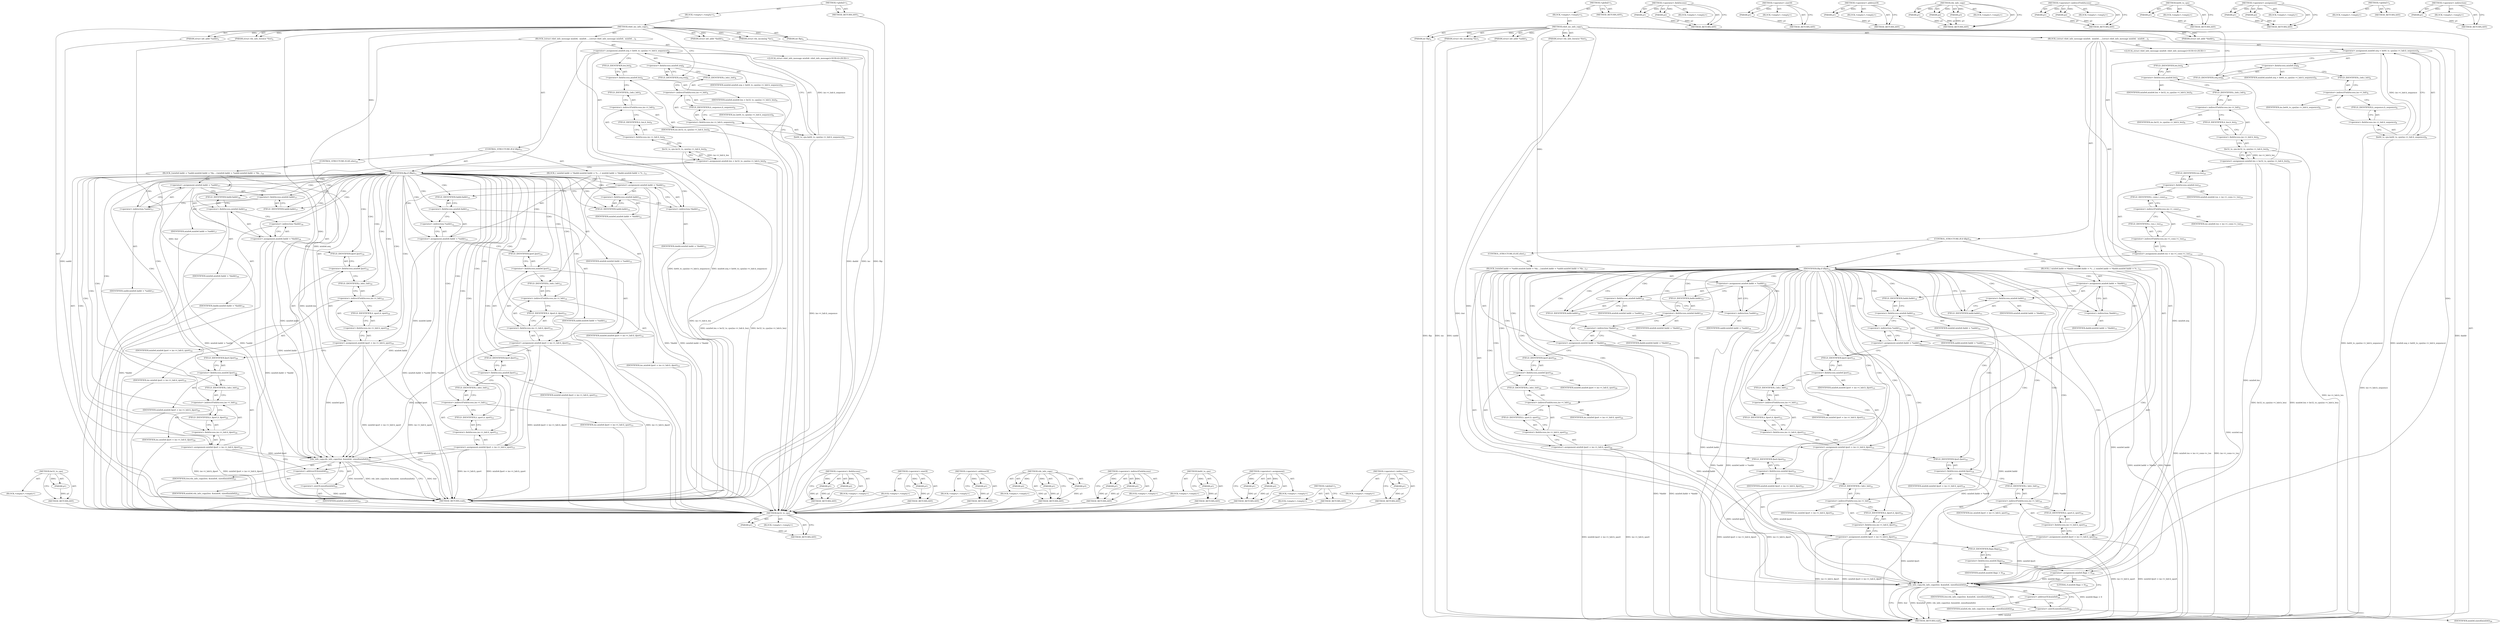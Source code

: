 digraph "&lt;operator&gt;.indirection" {
vulnerable_151 [label=<(METHOD,be32_to_cpu)>];
vulnerable_152 [label=<(PARAM,p1)>];
vulnerable_153 [label=<(BLOCK,&lt;empty&gt;,&lt;empty&gt;)>];
vulnerable_154 [label=<(METHOD_RETURN,ANY)>];
vulnerable_6 [label=<(METHOD,&lt;global&gt;)<SUB>1</SUB>>];
vulnerable_7 [label=<(BLOCK,&lt;empty&gt;,&lt;empty&gt;)<SUB>1</SUB>>];
vulnerable_8 [label=<(METHOD,rds6_inc_info_copy)<SUB>1</SUB>>];
vulnerable_9 [label=<(PARAM,struct rds_incoming *inc)<SUB>1</SUB>>];
vulnerable_10 [label=<(PARAM,struct rds_info_iterator *iter)<SUB>2</SUB>>];
vulnerable_11 [label=<(PARAM,struct in6_addr *saddr)<SUB>3</SUB>>];
vulnerable_12 [label=<(PARAM,struct in6_addr *daddr)<SUB>3</SUB>>];
vulnerable_13 [label=<(PARAM,int flip)<SUB>4</SUB>>];
vulnerable_14 [label=<(BLOCK,{
	struct rds6_info_message minfo6;
 
 	minfo6....,{
	struct rds6_info_message minfo6;
 
 	minfo6....)<SUB>5</SUB>>];
vulnerable_15 [label="<(LOCAL,struct rds6_info_message minfo6: rds6_info_message)<SUB>6</SUB>>"];
vulnerable_16 [label=<(&lt;operator&gt;.assignment,minfo6.seq = be64_to_cpu(inc-&gt;i_hdr.h_sequence))<SUB>8</SUB>>];
vulnerable_17 [label=<(&lt;operator&gt;.fieldAccess,minfo6.seq)<SUB>8</SUB>>];
vulnerable_18 [label=<(IDENTIFIER,minfo6,minfo6.seq = be64_to_cpu(inc-&gt;i_hdr.h_sequence))<SUB>8</SUB>>];
vulnerable_19 [label=<(FIELD_IDENTIFIER,seq,seq)<SUB>8</SUB>>];
vulnerable_20 [label=<(be64_to_cpu,be64_to_cpu(inc-&gt;i_hdr.h_sequence))<SUB>8</SUB>>];
vulnerable_21 [label=<(&lt;operator&gt;.fieldAccess,inc-&gt;i_hdr.h_sequence)<SUB>8</SUB>>];
vulnerable_22 [label=<(&lt;operator&gt;.indirectFieldAccess,inc-&gt;i_hdr)<SUB>8</SUB>>];
vulnerable_23 [label=<(IDENTIFIER,inc,be64_to_cpu(inc-&gt;i_hdr.h_sequence))<SUB>8</SUB>>];
vulnerable_24 [label=<(FIELD_IDENTIFIER,i_hdr,i_hdr)<SUB>8</SUB>>];
vulnerable_25 [label=<(FIELD_IDENTIFIER,h_sequence,h_sequence)<SUB>8</SUB>>];
vulnerable_26 [label=<(&lt;operator&gt;.assignment,minfo6.len = be32_to_cpu(inc-&gt;i_hdr.h_len))<SUB>9</SUB>>];
vulnerable_27 [label=<(&lt;operator&gt;.fieldAccess,minfo6.len)<SUB>9</SUB>>];
vulnerable_28 [label=<(IDENTIFIER,minfo6,minfo6.len = be32_to_cpu(inc-&gt;i_hdr.h_len))<SUB>9</SUB>>];
vulnerable_29 [label=<(FIELD_IDENTIFIER,len,len)<SUB>9</SUB>>];
vulnerable_30 [label=<(be32_to_cpu,be32_to_cpu(inc-&gt;i_hdr.h_len))<SUB>9</SUB>>];
vulnerable_31 [label=<(&lt;operator&gt;.fieldAccess,inc-&gt;i_hdr.h_len)<SUB>9</SUB>>];
vulnerable_32 [label=<(&lt;operator&gt;.indirectFieldAccess,inc-&gt;i_hdr)<SUB>9</SUB>>];
vulnerable_33 [label=<(IDENTIFIER,inc,be32_to_cpu(inc-&gt;i_hdr.h_len))<SUB>9</SUB>>];
vulnerable_34 [label=<(FIELD_IDENTIFIER,i_hdr,i_hdr)<SUB>9</SUB>>];
vulnerable_35 [label=<(FIELD_IDENTIFIER,h_len,h_len)<SUB>9</SUB>>];
vulnerable_36 [label=<(CONTROL_STRUCTURE,IF,if (flip))<SUB>11</SUB>>];
vulnerable_37 [label=<(IDENTIFIER,flip,if (flip))<SUB>11</SUB>>];
vulnerable_38 [label=<(BLOCK,{
 		minfo6.laddr = *daddr;
		minfo6.faddr = *s...,{
 		minfo6.laddr = *daddr;
		minfo6.faddr = *s...)<SUB>11</SUB>>];
vulnerable_39 [label=<(&lt;operator&gt;.assignment,minfo6.laddr = *daddr)<SUB>12</SUB>>];
vulnerable_40 [label=<(&lt;operator&gt;.fieldAccess,minfo6.laddr)<SUB>12</SUB>>];
vulnerable_41 [label=<(IDENTIFIER,minfo6,minfo6.laddr = *daddr)<SUB>12</SUB>>];
vulnerable_42 [label=<(FIELD_IDENTIFIER,laddr,laddr)<SUB>12</SUB>>];
vulnerable_43 [label=<(&lt;operator&gt;.indirection,*daddr)<SUB>12</SUB>>];
vulnerable_44 [label=<(IDENTIFIER,daddr,minfo6.laddr = *daddr)<SUB>12</SUB>>];
vulnerable_45 [label=<(&lt;operator&gt;.assignment,minfo6.faddr = *saddr)<SUB>13</SUB>>];
vulnerable_46 [label=<(&lt;operator&gt;.fieldAccess,minfo6.faddr)<SUB>13</SUB>>];
vulnerable_47 [label=<(IDENTIFIER,minfo6,minfo6.faddr = *saddr)<SUB>13</SUB>>];
vulnerable_48 [label=<(FIELD_IDENTIFIER,faddr,faddr)<SUB>13</SUB>>];
vulnerable_49 [label=<(&lt;operator&gt;.indirection,*saddr)<SUB>13</SUB>>];
vulnerable_50 [label=<(IDENTIFIER,saddr,minfo6.faddr = *saddr)<SUB>13</SUB>>];
vulnerable_51 [label=<(&lt;operator&gt;.assignment,minfo6.lport = inc-&gt;i_hdr.h_dport)<SUB>14</SUB>>];
vulnerable_52 [label=<(&lt;operator&gt;.fieldAccess,minfo6.lport)<SUB>14</SUB>>];
vulnerable_53 [label=<(IDENTIFIER,minfo6,minfo6.lport = inc-&gt;i_hdr.h_dport)<SUB>14</SUB>>];
vulnerable_54 [label=<(FIELD_IDENTIFIER,lport,lport)<SUB>14</SUB>>];
vulnerable_55 [label=<(&lt;operator&gt;.fieldAccess,inc-&gt;i_hdr.h_dport)<SUB>14</SUB>>];
vulnerable_56 [label=<(&lt;operator&gt;.indirectFieldAccess,inc-&gt;i_hdr)<SUB>14</SUB>>];
vulnerable_57 [label=<(IDENTIFIER,inc,minfo6.lport = inc-&gt;i_hdr.h_dport)<SUB>14</SUB>>];
vulnerable_58 [label=<(FIELD_IDENTIFIER,i_hdr,i_hdr)<SUB>14</SUB>>];
vulnerable_59 [label=<(FIELD_IDENTIFIER,h_dport,h_dport)<SUB>14</SUB>>];
vulnerable_60 [label=<(&lt;operator&gt;.assignment,minfo6.fport = inc-&gt;i_hdr.h_sport)<SUB>15</SUB>>];
vulnerable_61 [label=<(&lt;operator&gt;.fieldAccess,minfo6.fport)<SUB>15</SUB>>];
vulnerable_62 [label=<(IDENTIFIER,minfo6,minfo6.fport = inc-&gt;i_hdr.h_sport)<SUB>15</SUB>>];
vulnerable_63 [label=<(FIELD_IDENTIFIER,fport,fport)<SUB>15</SUB>>];
vulnerable_64 [label=<(&lt;operator&gt;.fieldAccess,inc-&gt;i_hdr.h_sport)<SUB>15</SUB>>];
vulnerable_65 [label=<(&lt;operator&gt;.indirectFieldAccess,inc-&gt;i_hdr)<SUB>15</SUB>>];
vulnerable_66 [label=<(IDENTIFIER,inc,minfo6.fport = inc-&gt;i_hdr.h_sport)<SUB>15</SUB>>];
vulnerable_67 [label=<(FIELD_IDENTIFIER,i_hdr,i_hdr)<SUB>15</SUB>>];
vulnerable_68 [label=<(FIELD_IDENTIFIER,h_sport,h_sport)<SUB>15</SUB>>];
vulnerable_69 [label=<(CONTROL_STRUCTURE,ELSE,else)<SUB>16</SUB>>];
vulnerable_70 [label=<(BLOCK,{
		minfo6.laddr = *saddr;
		minfo6.faddr = *da...,{
		minfo6.laddr = *saddr;
		minfo6.faddr = *da...)<SUB>16</SUB>>];
vulnerable_71 [label=<(&lt;operator&gt;.assignment,minfo6.laddr = *saddr)<SUB>17</SUB>>];
vulnerable_72 [label=<(&lt;operator&gt;.fieldAccess,minfo6.laddr)<SUB>17</SUB>>];
vulnerable_73 [label=<(IDENTIFIER,minfo6,minfo6.laddr = *saddr)<SUB>17</SUB>>];
vulnerable_74 [label=<(FIELD_IDENTIFIER,laddr,laddr)<SUB>17</SUB>>];
vulnerable_75 [label=<(&lt;operator&gt;.indirection,*saddr)<SUB>17</SUB>>];
vulnerable_76 [label=<(IDENTIFIER,saddr,minfo6.laddr = *saddr)<SUB>17</SUB>>];
vulnerable_77 [label=<(&lt;operator&gt;.assignment,minfo6.faddr = *daddr)<SUB>18</SUB>>];
vulnerable_78 [label=<(&lt;operator&gt;.fieldAccess,minfo6.faddr)<SUB>18</SUB>>];
vulnerable_79 [label=<(IDENTIFIER,minfo6,minfo6.faddr = *daddr)<SUB>18</SUB>>];
vulnerable_80 [label=<(FIELD_IDENTIFIER,faddr,faddr)<SUB>18</SUB>>];
vulnerable_81 [label=<(&lt;operator&gt;.indirection,*daddr)<SUB>18</SUB>>];
vulnerable_82 [label=<(IDENTIFIER,daddr,minfo6.faddr = *daddr)<SUB>18</SUB>>];
vulnerable_83 [label=<(&lt;operator&gt;.assignment,minfo6.lport = inc-&gt;i_hdr.h_sport)<SUB>19</SUB>>];
vulnerable_84 [label=<(&lt;operator&gt;.fieldAccess,minfo6.lport)<SUB>19</SUB>>];
vulnerable_85 [label=<(IDENTIFIER,minfo6,minfo6.lport = inc-&gt;i_hdr.h_sport)<SUB>19</SUB>>];
vulnerable_86 [label=<(FIELD_IDENTIFIER,lport,lport)<SUB>19</SUB>>];
vulnerable_87 [label=<(&lt;operator&gt;.fieldAccess,inc-&gt;i_hdr.h_sport)<SUB>19</SUB>>];
vulnerable_88 [label=<(&lt;operator&gt;.indirectFieldAccess,inc-&gt;i_hdr)<SUB>19</SUB>>];
vulnerable_89 [label=<(IDENTIFIER,inc,minfo6.lport = inc-&gt;i_hdr.h_sport)<SUB>19</SUB>>];
vulnerable_90 [label=<(FIELD_IDENTIFIER,i_hdr,i_hdr)<SUB>19</SUB>>];
vulnerable_91 [label=<(FIELD_IDENTIFIER,h_sport,h_sport)<SUB>19</SUB>>];
vulnerable_92 [label=<(&lt;operator&gt;.assignment,minfo6.fport = inc-&gt;i_hdr.h_dport)<SUB>20</SUB>>];
vulnerable_93 [label=<(&lt;operator&gt;.fieldAccess,minfo6.fport)<SUB>20</SUB>>];
vulnerable_94 [label=<(IDENTIFIER,minfo6,minfo6.fport = inc-&gt;i_hdr.h_dport)<SUB>20</SUB>>];
vulnerable_95 [label=<(FIELD_IDENTIFIER,fport,fport)<SUB>20</SUB>>];
vulnerable_96 [label=<(&lt;operator&gt;.fieldAccess,inc-&gt;i_hdr.h_dport)<SUB>20</SUB>>];
vulnerable_97 [label=<(&lt;operator&gt;.indirectFieldAccess,inc-&gt;i_hdr)<SUB>20</SUB>>];
vulnerable_98 [label=<(IDENTIFIER,inc,minfo6.fport = inc-&gt;i_hdr.h_dport)<SUB>20</SUB>>];
vulnerable_99 [label=<(FIELD_IDENTIFIER,i_hdr,i_hdr)<SUB>20</SUB>>];
vulnerable_100 [label=<(FIELD_IDENTIFIER,h_dport,h_dport)<SUB>20</SUB>>];
vulnerable_101 [label=<(rds_info_copy,rds_info_copy(iter, &amp;minfo6, sizeof(minfo6)))<SUB>23</SUB>>];
vulnerable_102 [label=<(IDENTIFIER,iter,rds_info_copy(iter, &amp;minfo6, sizeof(minfo6)))<SUB>23</SUB>>];
vulnerable_103 [label=<(&lt;operator&gt;.addressOf,&amp;minfo6)<SUB>23</SUB>>];
vulnerable_104 [label=<(IDENTIFIER,minfo6,rds_info_copy(iter, &amp;minfo6, sizeof(minfo6)))<SUB>23</SUB>>];
vulnerable_105 [label=<(&lt;operator&gt;.sizeOf,sizeof(minfo6))<SUB>23</SUB>>];
vulnerable_106 [label=<(IDENTIFIER,minfo6,sizeof(minfo6))<SUB>23</SUB>>];
vulnerable_107 [label=<(METHOD_RETURN,void)<SUB>1</SUB>>];
vulnerable_109 [label=<(METHOD_RETURN,ANY)<SUB>1</SUB>>];
vulnerable_137 [label=<(METHOD,&lt;operator&gt;.fieldAccess)>];
vulnerable_138 [label=<(PARAM,p1)>];
vulnerable_139 [label=<(PARAM,p2)>];
vulnerable_140 [label=<(BLOCK,&lt;empty&gt;,&lt;empty&gt;)>];
vulnerable_141 [label=<(METHOD_RETURN,ANY)>];
vulnerable_169 [label=<(METHOD,&lt;operator&gt;.sizeOf)>];
vulnerable_170 [label=<(PARAM,p1)>];
vulnerable_171 [label=<(BLOCK,&lt;empty&gt;,&lt;empty&gt;)>];
vulnerable_172 [label=<(METHOD_RETURN,ANY)>];
vulnerable_165 [label=<(METHOD,&lt;operator&gt;.addressOf)>];
vulnerable_166 [label=<(PARAM,p1)>];
vulnerable_167 [label=<(BLOCK,&lt;empty&gt;,&lt;empty&gt;)>];
vulnerable_168 [label=<(METHOD_RETURN,ANY)>];
vulnerable_159 [label=<(METHOD,rds_info_copy)>];
vulnerable_160 [label=<(PARAM,p1)>];
vulnerable_161 [label=<(PARAM,p2)>];
vulnerable_162 [label=<(PARAM,p3)>];
vulnerable_163 [label=<(BLOCK,&lt;empty&gt;,&lt;empty&gt;)>];
vulnerable_164 [label=<(METHOD_RETURN,ANY)>];
vulnerable_146 [label=<(METHOD,&lt;operator&gt;.indirectFieldAccess)>];
vulnerable_147 [label=<(PARAM,p1)>];
vulnerable_148 [label=<(PARAM,p2)>];
vulnerable_149 [label=<(BLOCK,&lt;empty&gt;,&lt;empty&gt;)>];
vulnerable_150 [label=<(METHOD_RETURN,ANY)>];
vulnerable_142 [label=<(METHOD,be64_to_cpu)>];
vulnerable_143 [label=<(PARAM,p1)>];
vulnerable_144 [label=<(BLOCK,&lt;empty&gt;,&lt;empty&gt;)>];
vulnerable_145 [label=<(METHOD_RETURN,ANY)>];
vulnerable_132 [label=<(METHOD,&lt;operator&gt;.assignment)>];
vulnerable_133 [label=<(PARAM,p1)>];
vulnerable_134 [label=<(PARAM,p2)>];
vulnerable_135 [label=<(BLOCK,&lt;empty&gt;,&lt;empty&gt;)>];
vulnerable_136 [label=<(METHOD_RETURN,ANY)>];
vulnerable_126 [label=<(METHOD,&lt;global&gt;)<SUB>1</SUB>>];
vulnerable_127 [label=<(BLOCK,&lt;empty&gt;,&lt;empty&gt;)>];
vulnerable_128 [label=<(METHOD_RETURN,ANY)>];
vulnerable_155 [label=<(METHOD,&lt;operator&gt;.indirection)>];
vulnerable_156 [label=<(PARAM,p1)>];
vulnerable_157 [label=<(BLOCK,&lt;empty&gt;,&lt;empty&gt;)>];
vulnerable_158 [label=<(METHOD_RETURN,ANY)>];
fixed_165 [label=<(METHOD,be32_to_cpu)>];
fixed_166 [label=<(PARAM,p1)>];
fixed_167 [label=<(BLOCK,&lt;empty&gt;,&lt;empty&gt;)>];
fixed_168 [label=<(METHOD_RETURN,ANY)>];
fixed_6 [label=<(METHOD,&lt;global&gt;)<SUB>1</SUB>>];
fixed_7 [label=<(BLOCK,&lt;empty&gt;,&lt;empty&gt;)<SUB>1</SUB>>];
fixed_8 [label=<(METHOD,rds6_inc_info_copy)<SUB>1</SUB>>];
fixed_9 [label=<(PARAM,struct rds_incoming *inc)<SUB>1</SUB>>];
fixed_10 [label=<(PARAM,struct rds_info_iterator *iter)<SUB>2</SUB>>];
fixed_11 [label=<(PARAM,struct in6_addr *saddr)<SUB>3</SUB>>];
fixed_12 [label=<(PARAM,struct in6_addr *daddr)<SUB>3</SUB>>];
fixed_13 [label=<(PARAM,int flip)<SUB>4</SUB>>];
fixed_14 [label=<(BLOCK,{
	struct rds6_info_message minfo6;
 
 	minfo6....,{
	struct rds6_info_message minfo6;
 
 	minfo6....)<SUB>5</SUB>>];
fixed_15 [label="<(LOCAL,struct rds6_info_message minfo6: rds6_info_message)<SUB>6</SUB>>"];
fixed_16 [label=<(&lt;operator&gt;.assignment,minfo6.seq = be64_to_cpu(inc-&gt;i_hdr.h_sequence))<SUB>8</SUB>>];
fixed_17 [label=<(&lt;operator&gt;.fieldAccess,minfo6.seq)<SUB>8</SUB>>];
fixed_18 [label=<(IDENTIFIER,minfo6,minfo6.seq = be64_to_cpu(inc-&gt;i_hdr.h_sequence))<SUB>8</SUB>>];
fixed_19 [label=<(FIELD_IDENTIFIER,seq,seq)<SUB>8</SUB>>];
fixed_20 [label=<(be64_to_cpu,be64_to_cpu(inc-&gt;i_hdr.h_sequence))<SUB>8</SUB>>];
fixed_21 [label=<(&lt;operator&gt;.fieldAccess,inc-&gt;i_hdr.h_sequence)<SUB>8</SUB>>];
fixed_22 [label=<(&lt;operator&gt;.indirectFieldAccess,inc-&gt;i_hdr)<SUB>8</SUB>>];
fixed_23 [label=<(IDENTIFIER,inc,be64_to_cpu(inc-&gt;i_hdr.h_sequence))<SUB>8</SUB>>];
fixed_24 [label=<(FIELD_IDENTIFIER,i_hdr,i_hdr)<SUB>8</SUB>>];
fixed_25 [label=<(FIELD_IDENTIFIER,h_sequence,h_sequence)<SUB>8</SUB>>];
fixed_26 [label=<(&lt;operator&gt;.assignment,minfo6.len = be32_to_cpu(inc-&gt;i_hdr.h_len))<SUB>9</SUB>>];
fixed_27 [label=<(&lt;operator&gt;.fieldAccess,minfo6.len)<SUB>9</SUB>>];
fixed_28 [label=<(IDENTIFIER,minfo6,minfo6.len = be32_to_cpu(inc-&gt;i_hdr.h_len))<SUB>9</SUB>>];
fixed_29 [label=<(FIELD_IDENTIFIER,len,len)<SUB>9</SUB>>];
fixed_30 [label=<(be32_to_cpu,be32_to_cpu(inc-&gt;i_hdr.h_len))<SUB>9</SUB>>];
fixed_31 [label=<(&lt;operator&gt;.fieldAccess,inc-&gt;i_hdr.h_len)<SUB>9</SUB>>];
fixed_32 [label=<(&lt;operator&gt;.indirectFieldAccess,inc-&gt;i_hdr)<SUB>9</SUB>>];
fixed_33 [label=<(IDENTIFIER,inc,be32_to_cpu(inc-&gt;i_hdr.h_len))<SUB>9</SUB>>];
fixed_34 [label=<(FIELD_IDENTIFIER,i_hdr,i_hdr)<SUB>9</SUB>>];
fixed_35 [label=<(FIELD_IDENTIFIER,h_len,h_len)<SUB>9</SUB>>];
fixed_36 [label=<(&lt;operator&gt;.assignment,minfo6.tos = inc-&gt;i_conn-&gt;c_tos)<SUB>10</SUB>>];
fixed_37 [label=<(&lt;operator&gt;.fieldAccess,minfo6.tos)<SUB>10</SUB>>];
fixed_38 [label=<(IDENTIFIER,minfo6,minfo6.tos = inc-&gt;i_conn-&gt;c_tos)<SUB>10</SUB>>];
fixed_39 [label=<(FIELD_IDENTIFIER,tos,tos)<SUB>10</SUB>>];
fixed_40 [label=<(&lt;operator&gt;.indirectFieldAccess,inc-&gt;i_conn-&gt;c_tos)<SUB>10</SUB>>];
fixed_41 [label=<(&lt;operator&gt;.indirectFieldAccess,inc-&gt;i_conn)<SUB>10</SUB>>];
fixed_42 [label=<(IDENTIFIER,inc,minfo6.tos = inc-&gt;i_conn-&gt;c_tos)<SUB>10</SUB>>];
fixed_43 [label=<(FIELD_IDENTIFIER,i_conn,i_conn)<SUB>10</SUB>>];
fixed_44 [label=<(FIELD_IDENTIFIER,c_tos,c_tos)<SUB>10</SUB>>];
fixed_45 [label=<(CONTROL_STRUCTURE,IF,if (flip))<SUB>12</SUB>>];
fixed_46 [label=<(IDENTIFIER,flip,if (flip))<SUB>12</SUB>>];
fixed_47 [label=<(BLOCK,{
 		minfo6.laddr = *daddr;
		minfo6.faddr = *s...,{
 		minfo6.laddr = *daddr;
		minfo6.faddr = *s...)<SUB>12</SUB>>];
fixed_48 [label=<(&lt;operator&gt;.assignment,minfo6.laddr = *daddr)<SUB>13</SUB>>];
fixed_49 [label=<(&lt;operator&gt;.fieldAccess,minfo6.laddr)<SUB>13</SUB>>];
fixed_50 [label=<(IDENTIFIER,minfo6,minfo6.laddr = *daddr)<SUB>13</SUB>>];
fixed_51 [label=<(FIELD_IDENTIFIER,laddr,laddr)<SUB>13</SUB>>];
fixed_52 [label=<(&lt;operator&gt;.indirection,*daddr)<SUB>13</SUB>>];
fixed_53 [label=<(IDENTIFIER,daddr,minfo6.laddr = *daddr)<SUB>13</SUB>>];
fixed_54 [label=<(&lt;operator&gt;.assignment,minfo6.faddr = *saddr)<SUB>14</SUB>>];
fixed_55 [label=<(&lt;operator&gt;.fieldAccess,minfo6.faddr)<SUB>14</SUB>>];
fixed_56 [label=<(IDENTIFIER,minfo6,minfo6.faddr = *saddr)<SUB>14</SUB>>];
fixed_57 [label=<(FIELD_IDENTIFIER,faddr,faddr)<SUB>14</SUB>>];
fixed_58 [label=<(&lt;operator&gt;.indirection,*saddr)<SUB>14</SUB>>];
fixed_59 [label=<(IDENTIFIER,saddr,minfo6.faddr = *saddr)<SUB>14</SUB>>];
fixed_60 [label=<(&lt;operator&gt;.assignment,minfo6.lport = inc-&gt;i_hdr.h_dport)<SUB>15</SUB>>];
fixed_61 [label=<(&lt;operator&gt;.fieldAccess,minfo6.lport)<SUB>15</SUB>>];
fixed_62 [label=<(IDENTIFIER,minfo6,minfo6.lport = inc-&gt;i_hdr.h_dport)<SUB>15</SUB>>];
fixed_63 [label=<(FIELD_IDENTIFIER,lport,lport)<SUB>15</SUB>>];
fixed_64 [label=<(&lt;operator&gt;.fieldAccess,inc-&gt;i_hdr.h_dport)<SUB>15</SUB>>];
fixed_65 [label=<(&lt;operator&gt;.indirectFieldAccess,inc-&gt;i_hdr)<SUB>15</SUB>>];
fixed_66 [label=<(IDENTIFIER,inc,minfo6.lport = inc-&gt;i_hdr.h_dport)<SUB>15</SUB>>];
fixed_67 [label=<(FIELD_IDENTIFIER,i_hdr,i_hdr)<SUB>15</SUB>>];
fixed_68 [label=<(FIELD_IDENTIFIER,h_dport,h_dport)<SUB>15</SUB>>];
fixed_69 [label=<(&lt;operator&gt;.assignment,minfo6.fport = inc-&gt;i_hdr.h_sport)<SUB>16</SUB>>];
fixed_70 [label=<(&lt;operator&gt;.fieldAccess,minfo6.fport)<SUB>16</SUB>>];
fixed_71 [label=<(IDENTIFIER,minfo6,minfo6.fport = inc-&gt;i_hdr.h_sport)<SUB>16</SUB>>];
fixed_72 [label=<(FIELD_IDENTIFIER,fport,fport)<SUB>16</SUB>>];
fixed_73 [label=<(&lt;operator&gt;.fieldAccess,inc-&gt;i_hdr.h_sport)<SUB>16</SUB>>];
fixed_74 [label=<(&lt;operator&gt;.indirectFieldAccess,inc-&gt;i_hdr)<SUB>16</SUB>>];
fixed_75 [label=<(IDENTIFIER,inc,minfo6.fport = inc-&gt;i_hdr.h_sport)<SUB>16</SUB>>];
fixed_76 [label=<(FIELD_IDENTIFIER,i_hdr,i_hdr)<SUB>16</SUB>>];
fixed_77 [label=<(FIELD_IDENTIFIER,h_sport,h_sport)<SUB>16</SUB>>];
fixed_78 [label=<(CONTROL_STRUCTURE,ELSE,else)<SUB>17</SUB>>];
fixed_79 [label=<(BLOCK,{
		minfo6.laddr = *saddr;
		minfo6.faddr = *da...,{
		minfo6.laddr = *saddr;
		minfo6.faddr = *da...)<SUB>17</SUB>>];
fixed_80 [label=<(&lt;operator&gt;.assignment,minfo6.laddr = *saddr)<SUB>18</SUB>>];
fixed_81 [label=<(&lt;operator&gt;.fieldAccess,minfo6.laddr)<SUB>18</SUB>>];
fixed_82 [label=<(IDENTIFIER,minfo6,minfo6.laddr = *saddr)<SUB>18</SUB>>];
fixed_83 [label=<(FIELD_IDENTIFIER,laddr,laddr)<SUB>18</SUB>>];
fixed_84 [label=<(&lt;operator&gt;.indirection,*saddr)<SUB>18</SUB>>];
fixed_85 [label=<(IDENTIFIER,saddr,minfo6.laddr = *saddr)<SUB>18</SUB>>];
fixed_86 [label=<(&lt;operator&gt;.assignment,minfo6.faddr = *daddr)<SUB>19</SUB>>];
fixed_87 [label=<(&lt;operator&gt;.fieldAccess,minfo6.faddr)<SUB>19</SUB>>];
fixed_88 [label=<(IDENTIFIER,minfo6,minfo6.faddr = *daddr)<SUB>19</SUB>>];
fixed_89 [label=<(FIELD_IDENTIFIER,faddr,faddr)<SUB>19</SUB>>];
fixed_90 [label=<(&lt;operator&gt;.indirection,*daddr)<SUB>19</SUB>>];
fixed_91 [label=<(IDENTIFIER,daddr,minfo6.faddr = *daddr)<SUB>19</SUB>>];
fixed_92 [label=<(&lt;operator&gt;.assignment,minfo6.lport = inc-&gt;i_hdr.h_sport)<SUB>20</SUB>>];
fixed_93 [label=<(&lt;operator&gt;.fieldAccess,minfo6.lport)<SUB>20</SUB>>];
fixed_94 [label=<(IDENTIFIER,minfo6,minfo6.lport = inc-&gt;i_hdr.h_sport)<SUB>20</SUB>>];
fixed_95 [label=<(FIELD_IDENTIFIER,lport,lport)<SUB>20</SUB>>];
fixed_96 [label=<(&lt;operator&gt;.fieldAccess,inc-&gt;i_hdr.h_sport)<SUB>20</SUB>>];
fixed_97 [label=<(&lt;operator&gt;.indirectFieldAccess,inc-&gt;i_hdr)<SUB>20</SUB>>];
fixed_98 [label=<(IDENTIFIER,inc,minfo6.lport = inc-&gt;i_hdr.h_sport)<SUB>20</SUB>>];
fixed_99 [label=<(FIELD_IDENTIFIER,i_hdr,i_hdr)<SUB>20</SUB>>];
fixed_100 [label=<(FIELD_IDENTIFIER,h_sport,h_sport)<SUB>20</SUB>>];
fixed_101 [label=<(&lt;operator&gt;.assignment,minfo6.fport = inc-&gt;i_hdr.h_dport)<SUB>21</SUB>>];
fixed_102 [label=<(&lt;operator&gt;.fieldAccess,minfo6.fport)<SUB>21</SUB>>];
fixed_103 [label=<(IDENTIFIER,minfo6,minfo6.fport = inc-&gt;i_hdr.h_dport)<SUB>21</SUB>>];
fixed_104 [label=<(FIELD_IDENTIFIER,fport,fport)<SUB>21</SUB>>];
fixed_105 [label=<(&lt;operator&gt;.fieldAccess,inc-&gt;i_hdr.h_dport)<SUB>21</SUB>>];
fixed_106 [label=<(&lt;operator&gt;.indirectFieldAccess,inc-&gt;i_hdr)<SUB>21</SUB>>];
fixed_107 [label=<(IDENTIFIER,inc,minfo6.fport = inc-&gt;i_hdr.h_dport)<SUB>21</SUB>>];
fixed_108 [label=<(FIELD_IDENTIFIER,i_hdr,i_hdr)<SUB>21</SUB>>];
fixed_109 [label=<(FIELD_IDENTIFIER,h_dport,h_dport)<SUB>21</SUB>>];
fixed_110 [label=<(&lt;operator&gt;.assignment,minfo6.flags = 0)<SUB>24</SUB>>];
fixed_111 [label=<(&lt;operator&gt;.fieldAccess,minfo6.flags)<SUB>24</SUB>>];
fixed_112 [label=<(IDENTIFIER,minfo6,minfo6.flags = 0)<SUB>24</SUB>>];
fixed_113 [label=<(FIELD_IDENTIFIER,flags,flags)<SUB>24</SUB>>];
fixed_114 [label=<(LITERAL,0,minfo6.flags = 0)<SUB>24</SUB>>];
fixed_115 [label=<(rds_info_copy,rds_info_copy(iter, &amp;minfo6, sizeof(minfo6)))<SUB>26</SUB>>];
fixed_116 [label=<(IDENTIFIER,iter,rds_info_copy(iter, &amp;minfo6, sizeof(minfo6)))<SUB>26</SUB>>];
fixed_117 [label=<(&lt;operator&gt;.addressOf,&amp;minfo6)<SUB>26</SUB>>];
fixed_118 [label=<(IDENTIFIER,minfo6,rds_info_copy(iter, &amp;minfo6, sizeof(minfo6)))<SUB>26</SUB>>];
fixed_119 [label=<(&lt;operator&gt;.sizeOf,sizeof(minfo6))<SUB>26</SUB>>];
fixed_120 [label=<(IDENTIFIER,minfo6,sizeof(minfo6))<SUB>26</SUB>>];
fixed_121 [label=<(METHOD_RETURN,void)<SUB>1</SUB>>];
fixed_123 [label=<(METHOD_RETURN,ANY)<SUB>1</SUB>>];
fixed_151 [label=<(METHOD,&lt;operator&gt;.fieldAccess)>];
fixed_152 [label=<(PARAM,p1)>];
fixed_153 [label=<(PARAM,p2)>];
fixed_154 [label=<(BLOCK,&lt;empty&gt;,&lt;empty&gt;)>];
fixed_155 [label=<(METHOD_RETURN,ANY)>];
fixed_183 [label=<(METHOD,&lt;operator&gt;.sizeOf)>];
fixed_184 [label=<(PARAM,p1)>];
fixed_185 [label=<(BLOCK,&lt;empty&gt;,&lt;empty&gt;)>];
fixed_186 [label=<(METHOD_RETURN,ANY)>];
fixed_179 [label=<(METHOD,&lt;operator&gt;.addressOf)>];
fixed_180 [label=<(PARAM,p1)>];
fixed_181 [label=<(BLOCK,&lt;empty&gt;,&lt;empty&gt;)>];
fixed_182 [label=<(METHOD_RETURN,ANY)>];
fixed_173 [label=<(METHOD,rds_info_copy)>];
fixed_174 [label=<(PARAM,p1)>];
fixed_175 [label=<(PARAM,p2)>];
fixed_176 [label=<(PARAM,p3)>];
fixed_177 [label=<(BLOCK,&lt;empty&gt;,&lt;empty&gt;)>];
fixed_178 [label=<(METHOD_RETURN,ANY)>];
fixed_160 [label=<(METHOD,&lt;operator&gt;.indirectFieldAccess)>];
fixed_161 [label=<(PARAM,p1)>];
fixed_162 [label=<(PARAM,p2)>];
fixed_163 [label=<(BLOCK,&lt;empty&gt;,&lt;empty&gt;)>];
fixed_164 [label=<(METHOD_RETURN,ANY)>];
fixed_156 [label=<(METHOD,be64_to_cpu)>];
fixed_157 [label=<(PARAM,p1)>];
fixed_158 [label=<(BLOCK,&lt;empty&gt;,&lt;empty&gt;)>];
fixed_159 [label=<(METHOD_RETURN,ANY)>];
fixed_146 [label=<(METHOD,&lt;operator&gt;.assignment)>];
fixed_147 [label=<(PARAM,p1)>];
fixed_148 [label=<(PARAM,p2)>];
fixed_149 [label=<(BLOCK,&lt;empty&gt;,&lt;empty&gt;)>];
fixed_150 [label=<(METHOD_RETURN,ANY)>];
fixed_140 [label=<(METHOD,&lt;global&gt;)<SUB>1</SUB>>];
fixed_141 [label=<(BLOCK,&lt;empty&gt;,&lt;empty&gt;)>];
fixed_142 [label=<(METHOD_RETURN,ANY)>];
fixed_169 [label=<(METHOD,&lt;operator&gt;.indirection)>];
fixed_170 [label=<(PARAM,p1)>];
fixed_171 [label=<(BLOCK,&lt;empty&gt;,&lt;empty&gt;)>];
fixed_172 [label=<(METHOD_RETURN,ANY)>];
vulnerable_151 -> vulnerable_152  [key=0, label="AST: "];
vulnerable_151 -> vulnerable_152  [key=1, label="DDG: "];
vulnerable_151 -> vulnerable_153  [key=0, label="AST: "];
vulnerable_151 -> vulnerable_154  [key=0, label="AST: "];
vulnerable_151 -> vulnerable_154  [key=1, label="CFG: "];
vulnerable_152 -> vulnerable_154  [key=0, label="DDG: p1"];
vulnerable_153 -> fixed_165  [key=0];
vulnerable_154 -> fixed_165  [key=0];
vulnerable_6 -> vulnerable_7  [key=0, label="AST: "];
vulnerable_6 -> vulnerable_109  [key=0, label="AST: "];
vulnerable_6 -> vulnerable_109  [key=1, label="CFG: "];
vulnerable_7 -> vulnerable_8  [key=0, label="AST: "];
vulnerable_8 -> vulnerable_9  [key=0, label="AST: "];
vulnerable_8 -> vulnerable_9  [key=1, label="DDG: "];
vulnerable_8 -> vulnerable_10  [key=0, label="AST: "];
vulnerable_8 -> vulnerable_10  [key=1, label="DDG: "];
vulnerable_8 -> vulnerable_11  [key=0, label="AST: "];
vulnerable_8 -> vulnerable_11  [key=1, label="DDG: "];
vulnerable_8 -> vulnerable_12  [key=0, label="AST: "];
vulnerable_8 -> vulnerable_12  [key=1, label="DDG: "];
vulnerable_8 -> vulnerable_13  [key=0, label="AST: "];
vulnerable_8 -> vulnerable_13  [key=1, label="DDG: "];
vulnerable_8 -> vulnerable_14  [key=0, label="AST: "];
vulnerable_8 -> vulnerable_107  [key=0, label="AST: "];
vulnerable_8 -> vulnerable_19  [key=0, label="CFG: "];
vulnerable_8 -> vulnerable_37  [key=0, label="DDG: "];
vulnerable_8 -> vulnerable_101  [key=0, label="DDG: "];
vulnerable_9 -> vulnerable_107  [key=0, label="DDG: inc"];
vulnerable_10 -> vulnerable_101  [key=0, label="DDG: iter"];
vulnerable_11 -> vulnerable_107  [key=0, label="DDG: saddr"];
vulnerable_12 -> vulnerable_107  [key=0, label="DDG: daddr"];
vulnerable_13 -> vulnerable_107  [key=0, label="DDG: flip"];
vulnerable_14 -> vulnerable_15  [key=0, label="AST: "];
vulnerable_14 -> vulnerable_16  [key=0, label="AST: "];
vulnerable_14 -> vulnerable_26  [key=0, label="AST: "];
vulnerable_14 -> vulnerable_36  [key=0, label="AST: "];
vulnerable_14 -> vulnerable_101  [key=0, label="AST: "];
vulnerable_15 -> fixed_165  [key=0];
vulnerable_16 -> vulnerable_17  [key=0, label="AST: "];
vulnerable_16 -> vulnerable_20  [key=0, label="AST: "];
vulnerable_16 -> vulnerable_29  [key=0, label="CFG: "];
vulnerable_16 -> vulnerable_107  [key=0, label="DDG: be64_to_cpu(inc-&gt;i_hdr.h_sequence)"];
vulnerable_16 -> vulnerable_107  [key=1, label="DDG: minfo6.seq = be64_to_cpu(inc-&gt;i_hdr.h_sequence)"];
vulnerable_16 -> vulnerable_101  [key=0, label="DDG: minfo6.seq"];
vulnerable_17 -> vulnerable_18  [key=0, label="AST: "];
vulnerable_17 -> vulnerable_19  [key=0, label="AST: "];
vulnerable_17 -> vulnerable_24  [key=0, label="CFG: "];
vulnerable_18 -> fixed_165  [key=0];
vulnerable_19 -> vulnerable_17  [key=0, label="CFG: "];
vulnerable_20 -> vulnerable_21  [key=0, label="AST: "];
vulnerable_20 -> vulnerable_16  [key=0, label="CFG: "];
vulnerable_20 -> vulnerable_16  [key=1, label="DDG: inc-&gt;i_hdr.h_sequence"];
vulnerable_20 -> vulnerable_107  [key=0, label="DDG: inc-&gt;i_hdr.h_sequence"];
vulnerable_21 -> vulnerable_22  [key=0, label="AST: "];
vulnerable_21 -> vulnerable_25  [key=0, label="AST: "];
vulnerable_21 -> vulnerable_20  [key=0, label="CFG: "];
vulnerable_22 -> vulnerable_23  [key=0, label="AST: "];
vulnerable_22 -> vulnerable_24  [key=0, label="AST: "];
vulnerable_22 -> vulnerable_25  [key=0, label="CFG: "];
vulnerable_23 -> fixed_165  [key=0];
vulnerable_24 -> vulnerable_22  [key=0, label="CFG: "];
vulnerable_25 -> vulnerable_21  [key=0, label="CFG: "];
vulnerable_26 -> vulnerable_27  [key=0, label="AST: "];
vulnerable_26 -> vulnerable_30  [key=0, label="AST: "];
vulnerable_26 -> vulnerable_37  [key=0, label="CFG: "];
vulnerable_26 -> vulnerable_107  [key=0, label="DDG: be32_to_cpu(inc-&gt;i_hdr.h_len)"];
vulnerable_26 -> vulnerable_107  [key=1, label="DDG: minfo6.len = be32_to_cpu(inc-&gt;i_hdr.h_len)"];
vulnerable_26 -> vulnerable_101  [key=0, label="DDG: minfo6.len"];
vulnerable_27 -> vulnerable_28  [key=0, label="AST: "];
vulnerable_27 -> vulnerable_29  [key=0, label="AST: "];
vulnerable_27 -> vulnerable_34  [key=0, label="CFG: "];
vulnerable_28 -> fixed_165  [key=0];
vulnerable_29 -> vulnerable_27  [key=0, label="CFG: "];
vulnerable_30 -> vulnerable_31  [key=0, label="AST: "];
vulnerable_30 -> vulnerable_26  [key=0, label="CFG: "];
vulnerable_30 -> vulnerable_26  [key=1, label="DDG: inc-&gt;i_hdr.h_len"];
vulnerable_30 -> vulnerable_107  [key=0, label="DDG: inc-&gt;i_hdr.h_len"];
vulnerable_31 -> vulnerable_32  [key=0, label="AST: "];
vulnerable_31 -> vulnerable_35  [key=0, label="AST: "];
vulnerable_31 -> vulnerable_30  [key=0, label="CFG: "];
vulnerable_32 -> vulnerable_33  [key=0, label="AST: "];
vulnerable_32 -> vulnerable_34  [key=0, label="AST: "];
vulnerable_32 -> vulnerable_35  [key=0, label="CFG: "];
vulnerable_33 -> fixed_165  [key=0];
vulnerable_34 -> vulnerable_32  [key=0, label="CFG: "];
vulnerable_35 -> vulnerable_31  [key=0, label="CFG: "];
vulnerable_36 -> vulnerable_37  [key=0, label="AST: "];
vulnerable_36 -> vulnerable_38  [key=0, label="AST: "];
vulnerable_36 -> vulnerable_69  [key=0, label="AST: "];
vulnerable_37 -> vulnerable_42  [key=0, label="CFG: "];
vulnerable_37 -> vulnerable_42  [key=1, label="CDG: "];
vulnerable_37 -> vulnerable_74  [key=0, label="CFG: "];
vulnerable_37 -> vulnerable_74  [key=1, label="CDG: "];
vulnerable_37 -> vulnerable_48  [key=0, label="CDG: "];
vulnerable_37 -> vulnerable_68  [key=0, label="CDG: "];
vulnerable_37 -> vulnerable_49  [key=0, label="CDG: "];
vulnerable_37 -> vulnerable_60  [key=0, label="CDG: "];
vulnerable_37 -> vulnerable_96  [key=0, label="CDG: "];
vulnerable_37 -> vulnerable_77  [key=0, label="CDG: "];
vulnerable_37 -> vulnerable_64  [key=0, label="CDG: "];
vulnerable_37 -> vulnerable_51  [key=0, label="CDG: "];
vulnerable_37 -> vulnerable_75  [key=0, label="CDG: "];
vulnerable_37 -> vulnerable_52  [key=0, label="CDG: "];
vulnerable_37 -> vulnerable_99  [key=0, label="CDG: "];
vulnerable_37 -> vulnerable_46  [key=0, label="CDG: "];
vulnerable_37 -> vulnerable_81  [key=0, label="CDG: "];
vulnerable_37 -> vulnerable_84  [key=0, label="CDG: "];
vulnerable_37 -> vulnerable_72  [key=0, label="CDG: "];
vulnerable_37 -> vulnerable_56  [key=0, label="CDG: "];
vulnerable_37 -> vulnerable_67  [key=0, label="CDG: "];
vulnerable_37 -> vulnerable_95  [key=0, label="CDG: "];
vulnerable_37 -> vulnerable_92  [key=0, label="CDG: "];
vulnerable_37 -> vulnerable_45  [key=0, label="CDG: "];
vulnerable_37 -> vulnerable_40  [key=0, label="CDG: "];
vulnerable_37 -> vulnerable_65  [key=0, label="CDG: "];
vulnerable_37 -> vulnerable_59  [key=0, label="CDG: "];
vulnerable_37 -> vulnerable_87  [key=0, label="CDG: "];
vulnerable_37 -> vulnerable_97  [key=0, label="CDG: "];
vulnerable_37 -> vulnerable_91  [key=0, label="CDG: "];
vulnerable_37 -> vulnerable_93  [key=0, label="CDG: "];
vulnerable_37 -> vulnerable_90  [key=0, label="CDG: "];
vulnerable_37 -> vulnerable_54  [key=0, label="CDG: "];
vulnerable_37 -> vulnerable_43  [key=0, label="CDG: "];
vulnerable_37 -> vulnerable_80  [key=0, label="CDG: "];
vulnerable_37 -> vulnerable_58  [key=0, label="CDG: "];
vulnerable_37 -> vulnerable_61  [key=0, label="CDG: "];
vulnerable_37 -> vulnerable_83  [key=0, label="CDG: "];
vulnerable_37 -> vulnerable_71  [key=0, label="CDG: "];
vulnerable_37 -> vulnerable_100  [key=0, label="CDG: "];
vulnerable_37 -> vulnerable_88  [key=0, label="CDG: "];
vulnerable_37 -> vulnerable_63  [key=0, label="CDG: "];
vulnerable_37 -> vulnerable_55  [key=0, label="CDG: "];
vulnerable_37 -> vulnerable_78  [key=0, label="CDG: "];
vulnerable_37 -> vulnerable_39  [key=0, label="CDG: "];
vulnerable_37 -> vulnerable_86  [key=0, label="CDG: "];
vulnerable_38 -> vulnerable_39  [key=0, label="AST: "];
vulnerable_38 -> vulnerable_45  [key=0, label="AST: "];
vulnerable_38 -> vulnerable_51  [key=0, label="AST: "];
vulnerable_38 -> vulnerable_60  [key=0, label="AST: "];
vulnerable_39 -> vulnerable_40  [key=0, label="AST: "];
vulnerable_39 -> vulnerable_43  [key=0, label="AST: "];
vulnerable_39 -> vulnerable_48  [key=0, label="CFG: "];
vulnerable_39 -> vulnerable_107  [key=0, label="DDG: *daddr"];
vulnerable_39 -> vulnerable_107  [key=1, label="DDG: minfo6.laddr = *daddr"];
vulnerable_39 -> vulnerable_101  [key=0, label="DDG: minfo6.laddr"];
vulnerable_40 -> vulnerable_41  [key=0, label="AST: "];
vulnerable_40 -> vulnerable_42  [key=0, label="AST: "];
vulnerable_40 -> vulnerable_43  [key=0, label="CFG: "];
vulnerable_41 -> fixed_165  [key=0];
vulnerable_42 -> vulnerable_40  [key=0, label="CFG: "];
vulnerable_43 -> vulnerable_44  [key=0, label="AST: "];
vulnerable_43 -> vulnerable_39  [key=0, label="CFG: "];
vulnerable_44 -> fixed_165  [key=0];
vulnerable_45 -> vulnerable_46  [key=0, label="AST: "];
vulnerable_45 -> vulnerable_49  [key=0, label="AST: "];
vulnerable_45 -> vulnerable_54  [key=0, label="CFG: "];
vulnerable_45 -> vulnerable_107  [key=0, label="DDG: *saddr"];
vulnerable_45 -> vulnerable_107  [key=1, label="DDG: minfo6.faddr = *saddr"];
vulnerable_45 -> vulnerable_101  [key=0, label="DDG: minfo6.faddr"];
vulnerable_46 -> vulnerable_47  [key=0, label="AST: "];
vulnerable_46 -> vulnerable_48  [key=0, label="AST: "];
vulnerable_46 -> vulnerable_49  [key=0, label="CFG: "];
vulnerable_47 -> fixed_165  [key=0];
vulnerable_48 -> vulnerable_46  [key=0, label="CFG: "];
vulnerable_49 -> vulnerable_50  [key=0, label="AST: "];
vulnerable_49 -> vulnerable_45  [key=0, label="CFG: "];
vulnerable_50 -> fixed_165  [key=0];
vulnerable_51 -> vulnerable_52  [key=0, label="AST: "];
vulnerable_51 -> vulnerable_55  [key=0, label="AST: "];
vulnerable_51 -> vulnerable_63  [key=0, label="CFG: "];
vulnerable_51 -> vulnerable_107  [key=0, label="DDG: inc-&gt;i_hdr.h_dport"];
vulnerable_51 -> vulnerable_107  [key=1, label="DDG: minfo6.lport = inc-&gt;i_hdr.h_dport"];
vulnerable_51 -> vulnerable_101  [key=0, label="DDG: minfo6.lport"];
vulnerable_52 -> vulnerable_53  [key=0, label="AST: "];
vulnerable_52 -> vulnerable_54  [key=0, label="AST: "];
vulnerable_52 -> vulnerable_58  [key=0, label="CFG: "];
vulnerable_53 -> fixed_165  [key=0];
vulnerable_54 -> vulnerable_52  [key=0, label="CFG: "];
vulnerable_55 -> vulnerable_56  [key=0, label="AST: "];
vulnerable_55 -> vulnerable_59  [key=0, label="AST: "];
vulnerable_55 -> vulnerable_51  [key=0, label="CFG: "];
vulnerable_56 -> vulnerable_57  [key=0, label="AST: "];
vulnerable_56 -> vulnerable_58  [key=0, label="AST: "];
vulnerable_56 -> vulnerable_59  [key=0, label="CFG: "];
vulnerable_57 -> fixed_165  [key=0];
vulnerable_58 -> vulnerable_56  [key=0, label="CFG: "];
vulnerable_59 -> vulnerable_55  [key=0, label="CFG: "];
vulnerable_60 -> vulnerable_61  [key=0, label="AST: "];
vulnerable_60 -> vulnerable_64  [key=0, label="AST: "];
vulnerable_60 -> vulnerable_103  [key=0, label="CFG: "];
vulnerable_60 -> vulnerable_107  [key=0, label="DDG: inc-&gt;i_hdr.h_sport"];
vulnerable_60 -> vulnerable_107  [key=1, label="DDG: minfo6.fport = inc-&gt;i_hdr.h_sport"];
vulnerable_60 -> vulnerable_101  [key=0, label="DDG: minfo6.fport"];
vulnerable_61 -> vulnerable_62  [key=0, label="AST: "];
vulnerable_61 -> vulnerable_63  [key=0, label="AST: "];
vulnerable_61 -> vulnerable_67  [key=0, label="CFG: "];
vulnerable_62 -> fixed_165  [key=0];
vulnerable_63 -> vulnerable_61  [key=0, label="CFG: "];
vulnerable_64 -> vulnerable_65  [key=0, label="AST: "];
vulnerable_64 -> vulnerable_68  [key=0, label="AST: "];
vulnerable_64 -> vulnerable_60  [key=0, label="CFG: "];
vulnerable_65 -> vulnerable_66  [key=0, label="AST: "];
vulnerable_65 -> vulnerable_67  [key=0, label="AST: "];
vulnerable_65 -> vulnerable_68  [key=0, label="CFG: "];
vulnerable_66 -> fixed_165  [key=0];
vulnerable_67 -> vulnerable_65  [key=0, label="CFG: "];
vulnerable_68 -> vulnerable_64  [key=0, label="CFG: "];
vulnerable_69 -> vulnerable_70  [key=0, label="AST: "];
vulnerable_70 -> vulnerable_71  [key=0, label="AST: "];
vulnerable_70 -> vulnerable_77  [key=0, label="AST: "];
vulnerable_70 -> vulnerable_83  [key=0, label="AST: "];
vulnerable_70 -> vulnerable_92  [key=0, label="AST: "];
vulnerable_71 -> vulnerable_72  [key=0, label="AST: "];
vulnerable_71 -> vulnerable_75  [key=0, label="AST: "];
vulnerable_71 -> vulnerable_80  [key=0, label="CFG: "];
vulnerable_71 -> vulnerable_107  [key=0, label="DDG: *saddr"];
vulnerable_71 -> vulnerable_107  [key=1, label="DDG: minfo6.laddr = *saddr"];
vulnerable_71 -> vulnerable_101  [key=0, label="DDG: minfo6.laddr"];
vulnerable_72 -> vulnerable_73  [key=0, label="AST: "];
vulnerable_72 -> vulnerable_74  [key=0, label="AST: "];
vulnerable_72 -> vulnerable_75  [key=0, label="CFG: "];
vulnerable_73 -> fixed_165  [key=0];
vulnerable_74 -> vulnerable_72  [key=0, label="CFG: "];
vulnerable_75 -> vulnerable_76  [key=0, label="AST: "];
vulnerable_75 -> vulnerable_71  [key=0, label="CFG: "];
vulnerable_76 -> fixed_165  [key=0];
vulnerable_77 -> vulnerable_78  [key=0, label="AST: "];
vulnerable_77 -> vulnerable_81  [key=0, label="AST: "];
vulnerable_77 -> vulnerable_86  [key=0, label="CFG: "];
vulnerable_77 -> vulnerable_107  [key=0, label="DDG: *daddr"];
vulnerable_77 -> vulnerable_107  [key=1, label="DDG: minfo6.faddr = *daddr"];
vulnerable_77 -> vulnerable_101  [key=0, label="DDG: minfo6.faddr"];
vulnerable_78 -> vulnerable_79  [key=0, label="AST: "];
vulnerable_78 -> vulnerable_80  [key=0, label="AST: "];
vulnerable_78 -> vulnerable_81  [key=0, label="CFG: "];
vulnerable_79 -> fixed_165  [key=0];
vulnerable_80 -> vulnerable_78  [key=0, label="CFG: "];
vulnerable_81 -> vulnerable_82  [key=0, label="AST: "];
vulnerable_81 -> vulnerable_77  [key=0, label="CFG: "];
vulnerable_82 -> fixed_165  [key=0];
vulnerable_83 -> vulnerable_84  [key=0, label="AST: "];
vulnerable_83 -> vulnerable_87  [key=0, label="AST: "];
vulnerable_83 -> vulnerable_95  [key=0, label="CFG: "];
vulnerable_83 -> vulnerable_107  [key=0, label="DDG: inc-&gt;i_hdr.h_sport"];
vulnerable_83 -> vulnerable_107  [key=1, label="DDG: minfo6.lport = inc-&gt;i_hdr.h_sport"];
vulnerable_83 -> vulnerable_101  [key=0, label="DDG: minfo6.lport"];
vulnerable_84 -> vulnerable_85  [key=0, label="AST: "];
vulnerable_84 -> vulnerable_86  [key=0, label="AST: "];
vulnerable_84 -> vulnerable_90  [key=0, label="CFG: "];
vulnerable_85 -> fixed_165  [key=0];
vulnerable_86 -> vulnerable_84  [key=0, label="CFG: "];
vulnerable_87 -> vulnerable_88  [key=0, label="AST: "];
vulnerable_87 -> vulnerable_91  [key=0, label="AST: "];
vulnerable_87 -> vulnerable_83  [key=0, label="CFG: "];
vulnerable_88 -> vulnerable_89  [key=0, label="AST: "];
vulnerable_88 -> vulnerable_90  [key=0, label="AST: "];
vulnerable_88 -> vulnerable_91  [key=0, label="CFG: "];
vulnerable_89 -> fixed_165  [key=0];
vulnerable_90 -> vulnerable_88  [key=0, label="CFG: "];
vulnerable_91 -> vulnerable_87  [key=0, label="CFG: "];
vulnerable_92 -> vulnerable_93  [key=0, label="AST: "];
vulnerable_92 -> vulnerable_96  [key=0, label="AST: "];
vulnerable_92 -> vulnerable_103  [key=0, label="CFG: "];
vulnerable_92 -> vulnerable_107  [key=0, label="DDG: inc-&gt;i_hdr.h_dport"];
vulnerable_92 -> vulnerable_107  [key=1, label="DDG: minfo6.fport = inc-&gt;i_hdr.h_dport"];
vulnerable_92 -> vulnerable_101  [key=0, label="DDG: minfo6.fport"];
vulnerable_93 -> vulnerable_94  [key=0, label="AST: "];
vulnerable_93 -> vulnerable_95  [key=0, label="AST: "];
vulnerable_93 -> vulnerable_99  [key=0, label="CFG: "];
vulnerable_94 -> fixed_165  [key=0];
vulnerable_95 -> vulnerable_93  [key=0, label="CFG: "];
vulnerable_96 -> vulnerable_97  [key=0, label="AST: "];
vulnerable_96 -> vulnerable_100  [key=0, label="AST: "];
vulnerable_96 -> vulnerable_92  [key=0, label="CFG: "];
vulnerable_97 -> vulnerable_98  [key=0, label="AST: "];
vulnerable_97 -> vulnerable_99  [key=0, label="AST: "];
vulnerable_97 -> vulnerable_100  [key=0, label="CFG: "];
vulnerable_98 -> fixed_165  [key=0];
vulnerable_99 -> vulnerable_97  [key=0, label="CFG: "];
vulnerable_100 -> vulnerable_96  [key=0, label="CFG: "];
vulnerable_101 -> vulnerable_102  [key=0, label="AST: "];
vulnerable_101 -> vulnerable_103  [key=0, label="AST: "];
vulnerable_101 -> vulnerable_105  [key=0, label="AST: "];
vulnerable_101 -> vulnerable_107  [key=0, label="CFG: "];
vulnerable_101 -> vulnerable_107  [key=1, label="DDG: iter"];
vulnerable_101 -> vulnerable_107  [key=2, label="DDG: &amp;minfo6"];
vulnerable_101 -> vulnerable_107  [key=3, label="DDG: rds_info_copy(iter, &amp;minfo6, sizeof(minfo6))"];
vulnerable_102 -> fixed_165  [key=0];
vulnerable_103 -> vulnerable_104  [key=0, label="AST: "];
vulnerable_103 -> vulnerable_105  [key=0, label="CFG: "];
vulnerable_104 -> fixed_165  [key=0];
vulnerable_105 -> vulnerable_106  [key=0, label="AST: "];
vulnerable_105 -> vulnerable_101  [key=0, label="CFG: "];
vulnerable_105 -> vulnerable_107  [key=0, label="DDG: minfo6"];
vulnerable_106 -> fixed_165  [key=0];
vulnerable_107 -> fixed_165  [key=0];
vulnerable_109 -> fixed_165  [key=0];
vulnerable_137 -> vulnerable_138  [key=0, label="AST: "];
vulnerable_137 -> vulnerable_138  [key=1, label="DDG: "];
vulnerable_137 -> vulnerable_140  [key=0, label="AST: "];
vulnerable_137 -> vulnerable_139  [key=0, label="AST: "];
vulnerable_137 -> vulnerable_139  [key=1, label="DDG: "];
vulnerable_137 -> vulnerable_141  [key=0, label="AST: "];
vulnerable_137 -> vulnerable_141  [key=1, label="CFG: "];
vulnerable_138 -> vulnerable_141  [key=0, label="DDG: p1"];
vulnerable_139 -> vulnerable_141  [key=0, label="DDG: p2"];
vulnerable_140 -> fixed_165  [key=0];
vulnerable_141 -> fixed_165  [key=0];
vulnerable_169 -> vulnerable_170  [key=0, label="AST: "];
vulnerable_169 -> vulnerable_170  [key=1, label="DDG: "];
vulnerable_169 -> vulnerable_171  [key=0, label="AST: "];
vulnerable_169 -> vulnerable_172  [key=0, label="AST: "];
vulnerable_169 -> vulnerable_172  [key=1, label="CFG: "];
vulnerable_170 -> vulnerable_172  [key=0, label="DDG: p1"];
vulnerable_171 -> fixed_165  [key=0];
vulnerable_172 -> fixed_165  [key=0];
vulnerable_165 -> vulnerable_166  [key=0, label="AST: "];
vulnerable_165 -> vulnerable_166  [key=1, label="DDG: "];
vulnerable_165 -> vulnerable_167  [key=0, label="AST: "];
vulnerable_165 -> vulnerable_168  [key=0, label="AST: "];
vulnerable_165 -> vulnerable_168  [key=1, label="CFG: "];
vulnerable_166 -> vulnerable_168  [key=0, label="DDG: p1"];
vulnerable_167 -> fixed_165  [key=0];
vulnerable_168 -> fixed_165  [key=0];
vulnerable_159 -> vulnerable_160  [key=0, label="AST: "];
vulnerable_159 -> vulnerable_160  [key=1, label="DDG: "];
vulnerable_159 -> vulnerable_163  [key=0, label="AST: "];
vulnerable_159 -> vulnerable_161  [key=0, label="AST: "];
vulnerable_159 -> vulnerable_161  [key=1, label="DDG: "];
vulnerable_159 -> vulnerable_164  [key=0, label="AST: "];
vulnerable_159 -> vulnerable_164  [key=1, label="CFG: "];
vulnerable_159 -> vulnerable_162  [key=0, label="AST: "];
vulnerable_159 -> vulnerable_162  [key=1, label="DDG: "];
vulnerable_160 -> vulnerable_164  [key=0, label="DDG: p1"];
vulnerable_161 -> vulnerable_164  [key=0, label="DDG: p2"];
vulnerable_162 -> vulnerable_164  [key=0, label="DDG: p3"];
vulnerable_163 -> fixed_165  [key=0];
vulnerable_164 -> fixed_165  [key=0];
vulnerable_146 -> vulnerable_147  [key=0, label="AST: "];
vulnerable_146 -> vulnerable_147  [key=1, label="DDG: "];
vulnerable_146 -> vulnerable_149  [key=0, label="AST: "];
vulnerable_146 -> vulnerable_148  [key=0, label="AST: "];
vulnerable_146 -> vulnerable_148  [key=1, label="DDG: "];
vulnerable_146 -> vulnerable_150  [key=0, label="AST: "];
vulnerable_146 -> vulnerable_150  [key=1, label="CFG: "];
vulnerable_147 -> vulnerable_150  [key=0, label="DDG: p1"];
vulnerable_148 -> vulnerable_150  [key=0, label="DDG: p2"];
vulnerable_149 -> fixed_165  [key=0];
vulnerable_150 -> fixed_165  [key=0];
vulnerable_142 -> vulnerable_143  [key=0, label="AST: "];
vulnerable_142 -> vulnerable_143  [key=1, label="DDG: "];
vulnerable_142 -> vulnerable_144  [key=0, label="AST: "];
vulnerable_142 -> vulnerable_145  [key=0, label="AST: "];
vulnerable_142 -> vulnerable_145  [key=1, label="CFG: "];
vulnerable_143 -> vulnerable_145  [key=0, label="DDG: p1"];
vulnerable_144 -> fixed_165  [key=0];
vulnerable_145 -> fixed_165  [key=0];
vulnerable_132 -> vulnerable_133  [key=0, label="AST: "];
vulnerable_132 -> vulnerable_133  [key=1, label="DDG: "];
vulnerable_132 -> vulnerable_135  [key=0, label="AST: "];
vulnerable_132 -> vulnerable_134  [key=0, label="AST: "];
vulnerable_132 -> vulnerable_134  [key=1, label="DDG: "];
vulnerable_132 -> vulnerable_136  [key=0, label="AST: "];
vulnerable_132 -> vulnerable_136  [key=1, label="CFG: "];
vulnerable_133 -> vulnerable_136  [key=0, label="DDG: p1"];
vulnerable_134 -> vulnerable_136  [key=0, label="DDG: p2"];
vulnerable_135 -> fixed_165  [key=0];
vulnerable_136 -> fixed_165  [key=0];
vulnerable_126 -> vulnerable_127  [key=0, label="AST: "];
vulnerable_126 -> vulnerable_128  [key=0, label="AST: "];
vulnerable_126 -> vulnerable_128  [key=1, label="CFG: "];
vulnerable_127 -> fixed_165  [key=0];
vulnerable_128 -> fixed_165  [key=0];
vulnerable_155 -> vulnerable_156  [key=0, label="AST: "];
vulnerable_155 -> vulnerable_156  [key=1, label="DDG: "];
vulnerable_155 -> vulnerable_157  [key=0, label="AST: "];
vulnerable_155 -> vulnerable_158  [key=0, label="AST: "];
vulnerable_155 -> vulnerable_158  [key=1, label="CFG: "];
vulnerable_156 -> vulnerable_158  [key=0, label="DDG: p1"];
vulnerable_157 -> fixed_165  [key=0];
vulnerable_158 -> fixed_165  [key=0];
fixed_165 -> fixed_166  [key=0, label="AST: "];
fixed_165 -> fixed_166  [key=1, label="DDG: "];
fixed_165 -> fixed_167  [key=0, label="AST: "];
fixed_165 -> fixed_168  [key=0, label="AST: "];
fixed_165 -> fixed_168  [key=1, label="CFG: "];
fixed_166 -> fixed_168  [key=0, label="DDG: p1"];
fixed_6 -> fixed_7  [key=0, label="AST: "];
fixed_6 -> fixed_123  [key=0, label="AST: "];
fixed_6 -> fixed_123  [key=1, label="CFG: "];
fixed_7 -> fixed_8  [key=0, label="AST: "];
fixed_8 -> fixed_9  [key=0, label="AST: "];
fixed_8 -> fixed_9  [key=1, label="DDG: "];
fixed_8 -> fixed_10  [key=0, label="AST: "];
fixed_8 -> fixed_10  [key=1, label="DDG: "];
fixed_8 -> fixed_11  [key=0, label="AST: "];
fixed_8 -> fixed_11  [key=1, label="DDG: "];
fixed_8 -> fixed_12  [key=0, label="AST: "];
fixed_8 -> fixed_12  [key=1, label="DDG: "];
fixed_8 -> fixed_13  [key=0, label="AST: "];
fixed_8 -> fixed_13  [key=1, label="DDG: "];
fixed_8 -> fixed_14  [key=0, label="AST: "];
fixed_8 -> fixed_121  [key=0, label="AST: "];
fixed_8 -> fixed_19  [key=0, label="CFG: "];
fixed_8 -> fixed_110  [key=0, label="DDG: "];
fixed_8 -> fixed_46  [key=0, label="DDG: "];
fixed_8 -> fixed_115  [key=0, label="DDG: "];
fixed_9 -> fixed_121  [key=0, label="DDG: inc"];
fixed_10 -> fixed_115  [key=0, label="DDG: iter"];
fixed_11 -> fixed_121  [key=0, label="DDG: saddr"];
fixed_12 -> fixed_121  [key=0, label="DDG: daddr"];
fixed_13 -> fixed_121  [key=0, label="DDG: flip"];
fixed_14 -> fixed_15  [key=0, label="AST: "];
fixed_14 -> fixed_16  [key=0, label="AST: "];
fixed_14 -> fixed_26  [key=0, label="AST: "];
fixed_14 -> fixed_36  [key=0, label="AST: "];
fixed_14 -> fixed_45  [key=0, label="AST: "];
fixed_14 -> fixed_110  [key=0, label="AST: "];
fixed_14 -> fixed_115  [key=0, label="AST: "];
fixed_16 -> fixed_17  [key=0, label="AST: "];
fixed_16 -> fixed_20  [key=0, label="AST: "];
fixed_16 -> fixed_29  [key=0, label="CFG: "];
fixed_16 -> fixed_121  [key=0, label="DDG: be64_to_cpu(inc-&gt;i_hdr.h_sequence)"];
fixed_16 -> fixed_121  [key=1, label="DDG: minfo6.seq = be64_to_cpu(inc-&gt;i_hdr.h_sequence)"];
fixed_16 -> fixed_115  [key=0, label="DDG: minfo6.seq"];
fixed_17 -> fixed_18  [key=0, label="AST: "];
fixed_17 -> fixed_19  [key=0, label="AST: "];
fixed_17 -> fixed_24  [key=0, label="CFG: "];
fixed_19 -> fixed_17  [key=0, label="CFG: "];
fixed_20 -> fixed_21  [key=0, label="AST: "];
fixed_20 -> fixed_16  [key=0, label="CFG: "];
fixed_20 -> fixed_16  [key=1, label="DDG: inc-&gt;i_hdr.h_sequence"];
fixed_20 -> fixed_121  [key=0, label="DDG: inc-&gt;i_hdr.h_sequence"];
fixed_21 -> fixed_22  [key=0, label="AST: "];
fixed_21 -> fixed_25  [key=0, label="AST: "];
fixed_21 -> fixed_20  [key=0, label="CFG: "];
fixed_22 -> fixed_23  [key=0, label="AST: "];
fixed_22 -> fixed_24  [key=0, label="AST: "];
fixed_22 -> fixed_25  [key=0, label="CFG: "];
fixed_24 -> fixed_22  [key=0, label="CFG: "];
fixed_25 -> fixed_21  [key=0, label="CFG: "];
fixed_26 -> fixed_27  [key=0, label="AST: "];
fixed_26 -> fixed_30  [key=0, label="AST: "];
fixed_26 -> fixed_39  [key=0, label="CFG: "];
fixed_26 -> fixed_121  [key=0, label="DDG: be32_to_cpu(inc-&gt;i_hdr.h_len)"];
fixed_26 -> fixed_121  [key=1, label="DDG: minfo6.len = be32_to_cpu(inc-&gt;i_hdr.h_len)"];
fixed_26 -> fixed_115  [key=0, label="DDG: minfo6.len"];
fixed_27 -> fixed_28  [key=0, label="AST: "];
fixed_27 -> fixed_29  [key=0, label="AST: "];
fixed_27 -> fixed_34  [key=0, label="CFG: "];
fixed_29 -> fixed_27  [key=0, label="CFG: "];
fixed_30 -> fixed_31  [key=0, label="AST: "];
fixed_30 -> fixed_26  [key=0, label="CFG: "];
fixed_30 -> fixed_26  [key=1, label="DDG: inc-&gt;i_hdr.h_len"];
fixed_30 -> fixed_121  [key=0, label="DDG: inc-&gt;i_hdr.h_len"];
fixed_31 -> fixed_32  [key=0, label="AST: "];
fixed_31 -> fixed_35  [key=0, label="AST: "];
fixed_31 -> fixed_30  [key=0, label="CFG: "];
fixed_32 -> fixed_33  [key=0, label="AST: "];
fixed_32 -> fixed_34  [key=0, label="AST: "];
fixed_32 -> fixed_35  [key=0, label="CFG: "];
fixed_34 -> fixed_32  [key=0, label="CFG: "];
fixed_35 -> fixed_31  [key=0, label="CFG: "];
fixed_36 -> fixed_37  [key=0, label="AST: "];
fixed_36 -> fixed_40  [key=0, label="AST: "];
fixed_36 -> fixed_46  [key=0, label="CFG: "];
fixed_36 -> fixed_121  [key=0, label="DDG: inc-&gt;i_conn-&gt;c_tos"];
fixed_36 -> fixed_121  [key=1, label="DDG: minfo6.tos = inc-&gt;i_conn-&gt;c_tos"];
fixed_36 -> fixed_115  [key=0, label="DDG: minfo6.tos"];
fixed_37 -> fixed_38  [key=0, label="AST: "];
fixed_37 -> fixed_39  [key=0, label="AST: "];
fixed_37 -> fixed_43  [key=0, label="CFG: "];
fixed_39 -> fixed_37  [key=0, label="CFG: "];
fixed_40 -> fixed_41  [key=0, label="AST: "];
fixed_40 -> fixed_44  [key=0, label="AST: "];
fixed_40 -> fixed_36  [key=0, label="CFG: "];
fixed_41 -> fixed_42  [key=0, label="AST: "];
fixed_41 -> fixed_43  [key=0, label="AST: "];
fixed_41 -> fixed_44  [key=0, label="CFG: "];
fixed_43 -> fixed_41  [key=0, label="CFG: "];
fixed_44 -> fixed_40  [key=0, label="CFG: "];
fixed_45 -> fixed_46  [key=0, label="AST: "];
fixed_45 -> fixed_47  [key=0, label="AST: "];
fixed_45 -> fixed_78  [key=0, label="AST: "];
fixed_46 -> fixed_51  [key=0, label="CFG: "];
fixed_46 -> fixed_51  [key=1, label="CDG: "];
fixed_46 -> fixed_83  [key=0, label="CFG: "];
fixed_46 -> fixed_83  [key=1, label="CDG: "];
fixed_46 -> fixed_48  [key=0, label="CDG: "];
fixed_46 -> fixed_68  [key=0, label="CDG: "];
fixed_46 -> fixed_49  [key=0, label="CDG: "];
fixed_46 -> fixed_60  [key=0, label="CDG: "];
fixed_46 -> fixed_73  [key=0, label="CDG: "];
fixed_46 -> fixed_96  [key=0, label="CDG: "];
fixed_46 -> fixed_77  [key=0, label="CDG: "];
fixed_46 -> fixed_64  [key=0, label="CDG: "];
fixed_46 -> fixed_57  [key=0, label="CDG: "];
fixed_46 -> fixed_89  [key=0, label="CDG: "];
fixed_46 -> fixed_52  [key=0, label="CDG: "];
fixed_46 -> fixed_99  [key=0, label="CDG: "];
fixed_46 -> fixed_81  [key=0, label="CDG: "];
fixed_46 -> fixed_84  [key=0, label="CDG: "];
fixed_46 -> fixed_102  [key=0, label="CDG: "];
fixed_46 -> fixed_72  [key=0, label="CDG: "];
fixed_46 -> fixed_69  [key=0, label="CDG: "];
fixed_46 -> fixed_67  [key=0, label="CDG: "];
fixed_46 -> fixed_104  [key=0, label="CDG: "];
fixed_46 -> fixed_74  [key=0, label="CDG: "];
fixed_46 -> fixed_95  [key=0, label="CDG: "];
fixed_46 -> fixed_92  [key=0, label="CDG: "];
fixed_46 -> fixed_106  [key=0, label="CDG: "];
fixed_46 -> fixed_76  [key=0, label="CDG: "];
fixed_46 -> fixed_65  [key=0, label="CDG: "];
fixed_46 -> fixed_87  [key=0, label="CDG: "];
fixed_46 -> fixed_97  [key=0, label="CDG: "];
fixed_46 -> fixed_93  [key=0, label="CDG: "];
fixed_46 -> fixed_101  [key=0, label="CDG: "];
fixed_46 -> fixed_90  [key=0, label="CDG: "];
fixed_46 -> fixed_54  [key=0, label="CDG: "];
fixed_46 -> fixed_80  [key=0, label="CDG: "];
fixed_46 -> fixed_58  [key=0, label="CDG: "];
fixed_46 -> fixed_61  [key=0, label="CDG: "];
fixed_46 -> fixed_105  [key=0, label="CDG: "];
fixed_46 -> fixed_100  [key=0, label="CDG: "];
fixed_46 -> fixed_70  [key=0, label="CDG: "];
fixed_46 -> fixed_63  [key=0, label="CDG: "];
fixed_46 -> fixed_55  [key=0, label="CDG: "];
fixed_46 -> fixed_108  [key=0, label="CDG: "];
fixed_46 -> fixed_109  [key=0, label="CDG: "];
fixed_46 -> fixed_86  [key=0, label="CDG: "];
fixed_47 -> fixed_48  [key=0, label="AST: "];
fixed_47 -> fixed_54  [key=0, label="AST: "];
fixed_47 -> fixed_60  [key=0, label="AST: "];
fixed_47 -> fixed_69  [key=0, label="AST: "];
fixed_48 -> fixed_49  [key=0, label="AST: "];
fixed_48 -> fixed_52  [key=0, label="AST: "];
fixed_48 -> fixed_57  [key=0, label="CFG: "];
fixed_48 -> fixed_121  [key=0, label="DDG: *daddr"];
fixed_48 -> fixed_121  [key=1, label="DDG: minfo6.laddr = *daddr"];
fixed_48 -> fixed_115  [key=0, label="DDG: minfo6.laddr"];
fixed_49 -> fixed_50  [key=0, label="AST: "];
fixed_49 -> fixed_51  [key=0, label="AST: "];
fixed_49 -> fixed_52  [key=0, label="CFG: "];
fixed_51 -> fixed_49  [key=0, label="CFG: "];
fixed_52 -> fixed_53  [key=0, label="AST: "];
fixed_52 -> fixed_48  [key=0, label="CFG: "];
fixed_54 -> fixed_55  [key=0, label="AST: "];
fixed_54 -> fixed_58  [key=0, label="AST: "];
fixed_54 -> fixed_63  [key=0, label="CFG: "];
fixed_54 -> fixed_121  [key=0, label="DDG: *saddr"];
fixed_54 -> fixed_121  [key=1, label="DDG: minfo6.faddr = *saddr"];
fixed_54 -> fixed_115  [key=0, label="DDG: minfo6.faddr"];
fixed_55 -> fixed_56  [key=0, label="AST: "];
fixed_55 -> fixed_57  [key=0, label="AST: "];
fixed_55 -> fixed_58  [key=0, label="CFG: "];
fixed_57 -> fixed_55  [key=0, label="CFG: "];
fixed_58 -> fixed_59  [key=0, label="AST: "];
fixed_58 -> fixed_54  [key=0, label="CFG: "];
fixed_60 -> fixed_61  [key=0, label="AST: "];
fixed_60 -> fixed_64  [key=0, label="AST: "];
fixed_60 -> fixed_72  [key=0, label="CFG: "];
fixed_60 -> fixed_121  [key=0, label="DDG: inc-&gt;i_hdr.h_dport"];
fixed_60 -> fixed_121  [key=1, label="DDG: minfo6.lport = inc-&gt;i_hdr.h_dport"];
fixed_60 -> fixed_115  [key=0, label="DDG: minfo6.lport"];
fixed_61 -> fixed_62  [key=0, label="AST: "];
fixed_61 -> fixed_63  [key=0, label="AST: "];
fixed_61 -> fixed_67  [key=0, label="CFG: "];
fixed_63 -> fixed_61  [key=0, label="CFG: "];
fixed_64 -> fixed_65  [key=0, label="AST: "];
fixed_64 -> fixed_68  [key=0, label="AST: "];
fixed_64 -> fixed_60  [key=0, label="CFG: "];
fixed_65 -> fixed_66  [key=0, label="AST: "];
fixed_65 -> fixed_67  [key=0, label="AST: "];
fixed_65 -> fixed_68  [key=0, label="CFG: "];
fixed_67 -> fixed_65  [key=0, label="CFG: "];
fixed_68 -> fixed_64  [key=0, label="CFG: "];
fixed_69 -> fixed_70  [key=0, label="AST: "];
fixed_69 -> fixed_73  [key=0, label="AST: "];
fixed_69 -> fixed_113  [key=0, label="CFG: "];
fixed_69 -> fixed_121  [key=0, label="DDG: inc-&gt;i_hdr.h_sport"];
fixed_69 -> fixed_121  [key=1, label="DDG: minfo6.fport = inc-&gt;i_hdr.h_sport"];
fixed_69 -> fixed_115  [key=0, label="DDG: minfo6.fport"];
fixed_70 -> fixed_71  [key=0, label="AST: "];
fixed_70 -> fixed_72  [key=0, label="AST: "];
fixed_70 -> fixed_76  [key=0, label="CFG: "];
fixed_72 -> fixed_70  [key=0, label="CFG: "];
fixed_73 -> fixed_74  [key=0, label="AST: "];
fixed_73 -> fixed_77  [key=0, label="AST: "];
fixed_73 -> fixed_69  [key=0, label="CFG: "];
fixed_74 -> fixed_75  [key=0, label="AST: "];
fixed_74 -> fixed_76  [key=0, label="AST: "];
fixed_74 -> fixed_77  [key=0, label="CFG: "];
fixed_76 -> fixed_74  [key=0, label="CFG: "];
fixed_77 -> fixed_73  [key=0, label="CFG: "];
fixed_78 -> fixed_79  [key=0, label="AST: "];
fixed_79 -> fixed_80  [key=0, label="AST: "];
fixed_79 -> fixed_86  [key=0, label="AST: "];
fixed_79 -> fixed_92  [key=0, label="AST: "];
fixed_79 -> fixed_101  [key=0, label="AST: "];
fixed_80 -> fixed_81  [key=0, label="AST: "];
fixed_80 -> fixed_84  [key=0, label="AST: "];
fixed_80 -> fixed_89  [key=0, label="CFG: "];
fixed_80 -> fixed_121  [key=0, label="DDG: *saddr"];
fixed_80 -> fixed_121  [key=1, label="DDG: minfo6.laddr = *saddr"];
fixed_80 -> fixed_115  [key=0, label="DDG: minfo6.laddr"];
fixed_81 -> fixed_82  [key=0, label="AST: "];
fixed_81 -> fixed_83  [key=0, label="AST: "];
fixed_81 -> fixed_84  [key=0, label="CFG: "];
fixed_83 -> fixed_81  [key=0, label="CFG: "];
fixed_84 -> fixed_85  [key=0, label="AST: "];
fixed_84 -> fixed_80  [key=0, label="CFG: "];
fixed_86 -> fixed_87  [key=0, label="AST: "];
fixed_86 -> fixed_90  [key=0, label="AST: "];
fixed_86 -> fixed_95  [key=0, label="CFG: "];
fixed_86 -> fixed_121  [key=0, label="DDG: *daddr"];
fixed_86 -> fixed_121  [key=1, label="DDG: minfo6.faddr = *daddr"];
fixed_86 -> fixed_115  [key=0, label="DDG: minfo6.faddr"];
fixed_87 -> fixed_88  [key=0, label="AST: "];
fixed_87 -> fixed_89  [key=0, label="AST: "];
fixed_87 -> fixed_90  [key=0, label="CFG: "];
fixed_89 -> fixed_87  [key=0, label="CFG: "];
fixed_90 -> fixed_91  [key=0, label="AST: "];
fixed_90 -> fixed_86  [key=0, label="CFG: "];
fixed_92 -> fixed_93  [key=0, label="AST: "];
fixed_92 -> fixed_96  [key=0, label="AST: "];
fixed_92 -> fixed_104  [key=0, label="CFG: "];
fixed_92 -> fixed_121  [key=0, label="DDG: inc-&gt;i_hdr.h_sport"];
fixed_92 -> fixed_121  [key=1, label="DDG: minfo6.lport = inc-&gt;i_hdr.h_sport"];
fixed_92 -> fixed_115  [key=0, label="DDG: minfo6.lport"];
fixed_93 -> fixed_94  [key=0, label="AST: "];
fixed_93 -> fixed_95  [key=0, label="AST: "];
fixed_93 -> fixed_99  [key=0, label="CFG: "];
fixed_95 -> fixed_93  [key=0, label="CFG: "];
fixed_96 -> fixed_97  [key=0, label="AST: "];
fixed_96 -> fixed_100  [key=0, label="AST: "];
fixed_96 -> fixed_92  [key=0, label="CFG: "];
fixed_97 -> fixed_98  [key=0, label="AST: "];
fixed_97 -> fixed_99  [key=0, label="AST: "];
fixed_97 -> fixed_100  [key=0, label="CFG: "];
fixed_99 -> fixed_97  [key=0, label="CFG: "];
fixed_100 -> fixed_96  [key=0, label="CFG: "];
fixed_101 -> fixed_102  [key=0, label="AST: "];
fixed_101 -> fixed_105  [key=0, label="AST: "];
fixed_101 -> fixed_113  [key=0, label="CFG: "];
fixed_101 -> fixed_121  [key=0, label="DDG: inc-&gt;i_hdr.h_dport"];
fixed_101 -> fixed_121  [key=1, label="DDG: minfo6.fport = inc-&gt;i_hdr.h_dport"];
fixed_101 -> fixed_115  [key=0, label="DDG: minfo6.fport"];
fixed_102 -> fixed_103  [key=0, label="AST: "];
fixed_102 -> fixed_104  [key=0, label="AST: "];
fixed_102 -> fixed_108  [key=0, label="CFG: "];
fixed_104 -> fixed_102  [key=0, label="CFG: "];
fixed_105 -> fixed_106  [key=0, label="AST: "];
fixed_105 -> fixed_109  [key=0, label="AST: "];
fixed_105 -> fixed_101  [key=0, label="CFG: "];
fixed_106 -> fixed_107  [key=0, label="AST: "];
fixed_106 -> fixed_108  [key=0, label="AST: "];
fixed_106 -> fixed_109  [key=0, label="CFG: "];
fixed_108 -> fixed_106  [key=0, label="CFG: "];
fixed_109 -> fixed_105  [key=0, label="CFG: "];
fixed_110 -> fixed_111  [key=0, label="AST: "];
fixed_110 -> fixed_114  [key=0, label="AST: "];
fixed_110 -> fixed_117  [key=0, label="CFG: "];
fixed_110 -> fixed_121  [key=0, label="DDG: minfo6.flags = 0"];
fixed_110 -> fixed_115  [key=0, label="DDG: minfo6.flags"];
fixed_111 -> fixed_112  [key=0, label="AST: "];
fixed_111 -> fixed_113  [key=0, label="AST: "];
fixed_111 -> fixed_110  [key=0, label="CFG: "];
fixed_113 -> fixed_111  [key=0, label="CFG: "];
fixed_115 -> fixed_116  [key=0, label="AST: "];
fixed_115 -> fixed_117  [key=0, label="AST: "];
fixed_115 -> fixed_119  [key=0, label="AST: "];
fixed_115 -> fixed_121  [key=0, label="CFG: "];
fixed_115 -> fixed_121  [key=1, label="DDG: iter"];
fixed_115 -> fixed_121  [key=2, label="DDG: &amp;minfo6"];
fixed_115 -> fixed_121  [key=3, label="DDG: rds_info_copy(iter, &amp;minfo6, sizeof(minfo6))"];
fixed_117 -> fixed_118  [key=0, label="AST: "];
fixed_117 -> fixed_119  [key=0, label="CFG: "];
fixed_119 -> fixed_120  [key=0, label="AST: "];
fixed_119 -> fixed_115  [key=0, label="CFG: "];
fixed_119 -> fixed_121  [key=0, label="DDG: minfo6"];
fixed_151 -> fixed_152  [key=0, label="AST: "];
fixed_151 -> fixed_152  [key=1, label="DDG: "];
fixed_151 -> fixed_154  [key=0, label="AST: "];
fixed_151 -> fixed_153  [key=0, label="AST: "];
fixed_151 -> fixed_153  [key=1, label="DDG: "];
fixed_151 -> fixed_155  [key=0, label="AST: "];
fixed_151 -> fixed_155  [key=1, label="CFG: "];
fixed_152 -> fixed_155  [key=0, label="DDG: p1"];
fixed_153 -> fixed_155  [key=0, label="DDG: p2"];
fixed_183 -> fixed_184  [key=0, label="AST: "];
fixed_183 -> fixed_184  [key=1, label="DDG: "];
fixed_183 -> fixed_185  [key=0, label="AST: "];
fixed_183 -> fixed_186  [key=0, label="AST: "];
fixed_183 -> fixed_186  [key=1, label="CFG: "];
fixed_184 -> fixed_186  [key=0, label="DDG: p1"];
fixed_179 -> fixed_180  [key=0, label="AST: "];
fixed_179 -> fixed_180  [key=1, label="DDG: "];
fixed_179 -> fixed_181  [key=0, label="AST: "];
fixed_179 -> fixed_182  [key=0, label="AST: "];
fixed_179 -> fixed_182  [key=1, label="CFG: "];
fixed_180 -> fixed_182  [key=0, label="DDG: p1"];
fixed_173 -> fixed_174  [key=0, label="AST: "];
fixed_173 -> fixed_174  [key=1, label="DDG: "];
fixed_173 -> fixed_177  [key=0, label="AST: "];
fixed_173 -> fixed_175  [key=0, label="AST: "];
fixed_173 -> fixed_175  [key=1, label="DDG: "];
fixed_173 -> fixed_178  [key=0, label="AST: "];
fixed_173 -> fixed_178  [key=1, label="CFG: "];
fixed_173 -> fixed_176  [key=0, label="AST: "];
fixed_173 -> fixed_176  [key=1, label="DDG: "];
fixed_174 -> fixed_178  [key=0, label="DDG: p1"];
fixed_175 -> fixed_178  [key=0, label="DDG: p2"];
fixed_176 -> fixed_178  [key=0, label="DDG: p3"];
fixed_160 -> fixed_161  [key=0, label="AST: "];
fixed_160 -> fixed_161  [key=1, label="DDG: "];
fixed_160 -> fixed_163  [key=0, label="AST: "];
fixed_160 -> fixed_162  [key=0, label="AST: "];
fixed_160 -> fixed_162  [key=1, label="DDG: "];
fixed_160 -> fixed_164  [key=0, label="AST: "];
fixed_160 -> fixed_164  [key=1, label="CFG: "];
fixed_161 -> fixed_164  [key=0, label="DDG: p1"];
fixed_162 -> fixed_164  [key=0, label="DDG: p2"];
fixed_156 -> fixed_157  [key=0, label="AST: "];
fixed_156 -> fixed_157  [key=1, label="DDG: "];
fixed_156 -> fixed_158  [key=0, label="AST: "];
fixed_156 -> fixed_159  [key=0, label="AST: "];
fixed_156 -> fixed_159  [key=1, label="CFG: "];
fixed_157 -> fixed_159  [key=0, label="DDG: p1"];
fixed_146 -> fixed_147  [key=0, label="AST: "];
fixed_146 -> fixed_147  [key=1, label="DDG: "];
fixed_146 -> fixed_149  [key=0, label="AST: "];
fixed_146 -> fixed_148  [key=0, label="AST: "];
fixed_146 -> fixed_148  [key=1, label="DDG: "];
fixed_146 -> fixed_150  [key=0, label="AST: "];
fixed_146 -> fixed_150  [key=1, label="CFG: "];
fixed_147 -> fixed_150  [key=0, label="DDG: p1"];
fixed_148 -> fixed_150  [key=0, label="DDG: p2"];
fixed_140 -> fixed_141  [key=0, label="AST: "];
fixed_140 -> fixed_142  [key=0, label="AST: "];
fixed_140 -> fixed_142  [key=1, label="CFG: "];
fixed_169 -> fixed_170  [key=0, label="AST: "];
fixed_169 -> fixed_170  [key=1, label="DDG: "];
fixed_169 -> fixed_171  [key=0, label="AST: "];
fixed_169 -> fixed_172  [key=0, label="AST: "];
fixed_169 -> fixed_172  [key=1, label="CFG: "];
fixed_170 -> fixed_172  [key=0, label="DDG: p1"];
}
